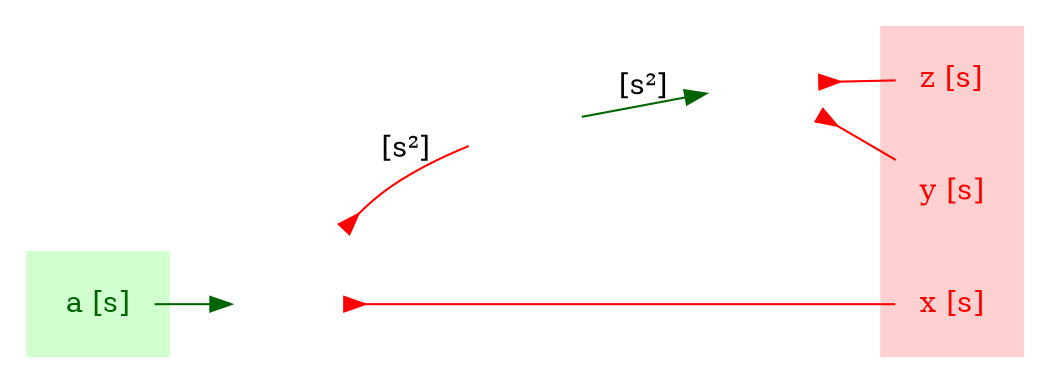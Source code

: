 /* Generated by GvGen v.0.9.1 (http://www.picviz.com/sections/opensource/gvgen.html) */

digraph G {
rankdir=LR;
   subgraph cluster1 {
   color="white";
bgcolor="#d0FFd0";
shape="plaintext";
label="";
      node5 [fontcolor="darkgreen",shape="none",label="a [s]"];
   }
   node2 [shape="none",fixedsize="true",imagescale="true",image="/var/folders/kf/_zwsc1_j2wn8smr7xtrrpnxc0000gn/T/tmpd7FkX0dp-icons/resized/100/InvPlus2.png",label="",height="1.0"];
   node3 [shape="none",fixedsize="true",imagescale="true",image="/var/folders/kf/_zwsc1_j2wn8smr7xtrrpnxc0000gn/T/tmpd7FkX0dp-icons/resized/100/InvMult2.png",label="",height="1.0"];
   node4 [fixedsize="true",imagescale="true",shape="plaintext",image="/var/folders/kf/_zwsc1_j2wn8smr7xtrrpnxc0000gn/T/tmpd7FkX0dp-icons/resized/100/leq.png",label=""];
   subgraph cluster6 {
   color="white";
bgcolor="#FFd0d0";
shape="plaintext";
label="";
      node9 [fontcolor="red",shape="none",label="z [s]"];
      node8 [fontcolor="red",shape="none",label="x [s]"];
      node7 [fontcolor="red",shape="none",label="y [s]"];
   }
node5->node2 [color="darkgreen",arrowhead="normal",arrowtail="none",dir="both"];
node2->node4 [arrowhead="none",weight="0",color="red",arrowtail="inv",dir="both",label="[s²]"];
node2->node8 [color="red",arrowtail="inv",arrowhead="none",dir="both"];
node2->node7 [style="invis"];
node3->node7 [color="red",arrowtail="inv",arrowhead="none",dir="both"];
node3->node9 [color="red",arrowtail="inv",arrowhead="none",dir="both"];
node4->node3 [arrowhead="normal",weight="0",color="darkgreen",arrowtail="none",dir="both",label="[s²]"];
}
